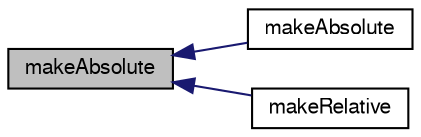 digraph "makeAbsolute"
{
  bgcolor="transparent";
  edge [fontname="FreeSans",fontsize="10",labelfontname="FreeSans",labelfontsize="10"];
  node [fontname="FreeSans",fontsize="10",shape=record];
  rankdir="LR";
  Node17524 [label="makeAbsolute",height=0.2,width=0.4,color="black", fillcolor="grey75", style="filled", fontcolor="black"];
  Node17524 -> Node17525 [dir="back",color="midnightblue",fontsize="10",style="solid",fontname="FreeSans"];
  Node17525 [label="makeAbsolute",height=0.2,width=0.4,color="black",URL="$a21134.html#a1f14dc07a9b1d5664162910b832420a4",tooltip="Make the given flux absolute. "];
  Node17524 -> Node17526 [dir="back",color="midnightblue",fontsize="10",style="solid",fontname="FreeSans"];
  Node17526 [label="makeRelative",height=0.2,width=0.4,color="black",URL="$a21134.html#a79384edbcf2434087a6be234642812b0",tooltip="Make the given flux relative. "];
}
